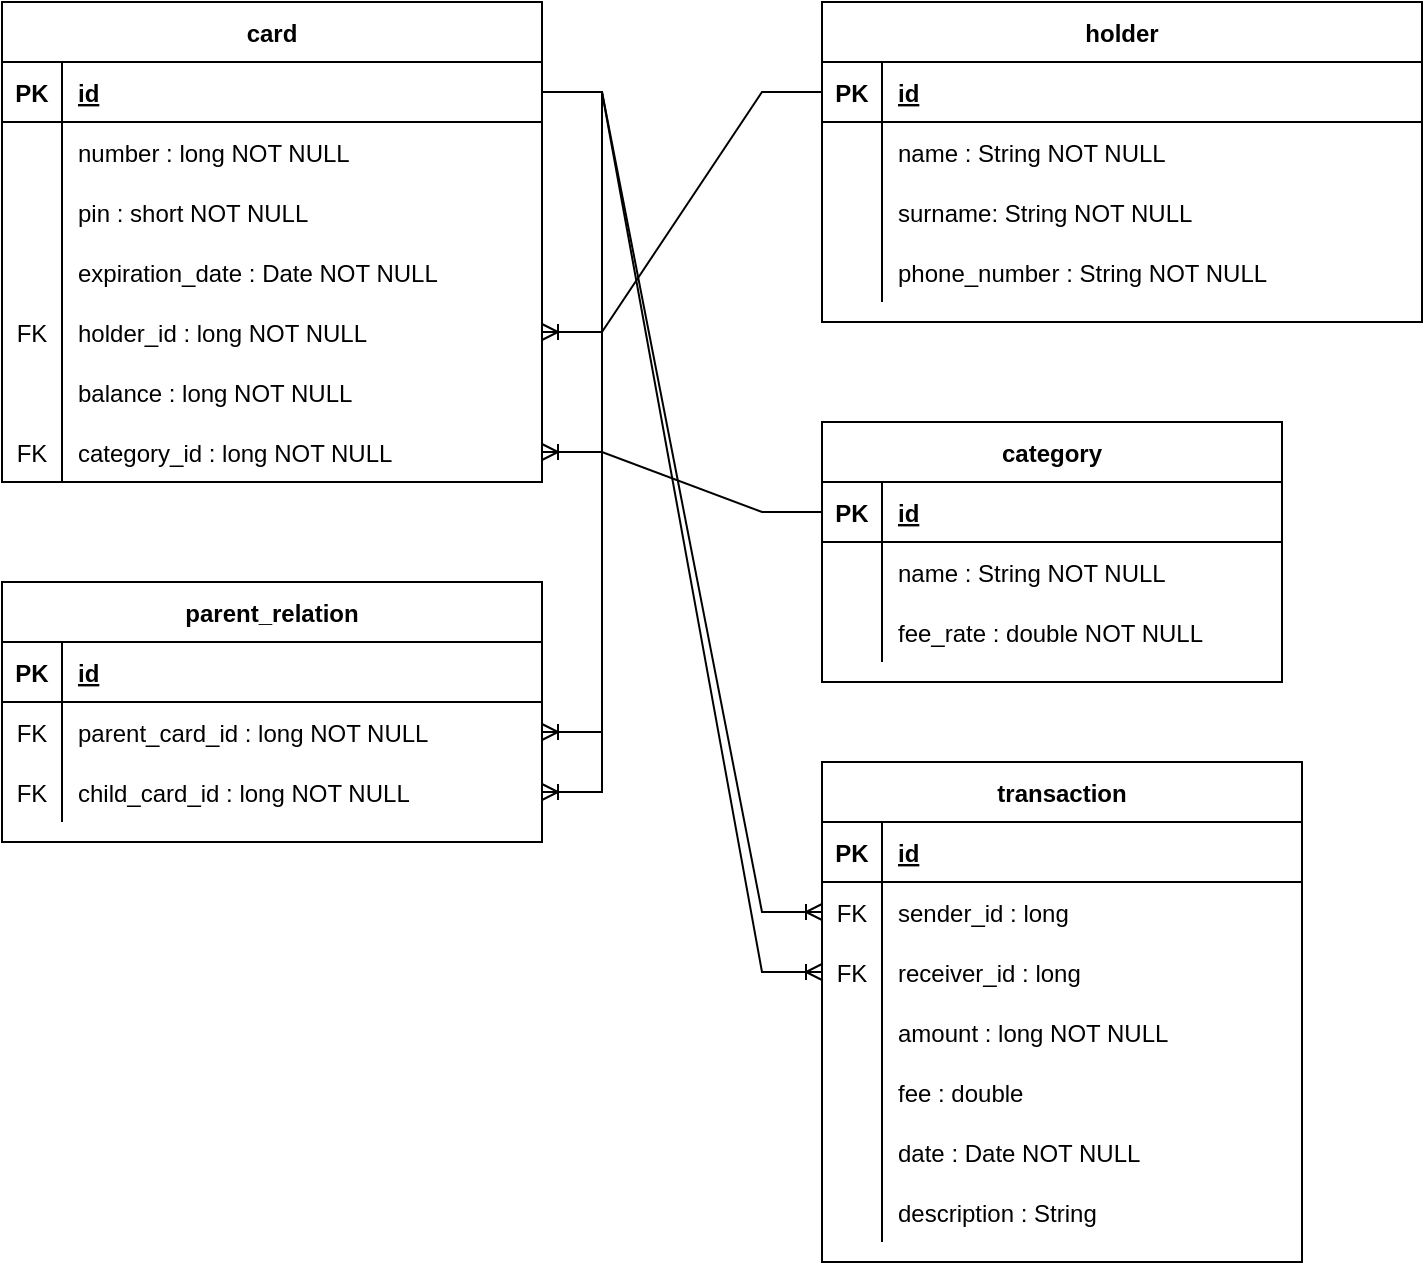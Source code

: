 <mxfile version="20.3.0" type="device"><diagram id="-ZAMliGRAeujW2LwhaFO" name="Page-1"><mxGraphModel dx="2071" dy="764" grid="1" gridSize="10" guides="1" tooltips="1" connect="1" arrows="1" fold="1" page="1" pageScale="1" pageWidth="850" pageHeight="1100" math="0" shadow="0"><root><mxCell id="0"/><mxCell id="1" parent="0"/><mxCell id="P342R3COTAx6_t8LPUrf-1" value="card" style="shape=table;startSize=30;container=1;collapsible=1;childLayout=tableLayout;fixedRows=1;rowLines=0;fontStyle=1;align=center;resizeLast=1;" parent="1" vertex="1"><mxGeometry x="-30" y="50" width="270" height="240" as="geometry"/></mxCell><mxCell id="P342R3COTAx6_t8LPUrf-2" value="" style="shape=tableRow;horizontal=0;startSize=0;swimlaneHead=0;swimlaneBody=0;fillColor=none;collapsible=0;dropTarget=0;points=[[0,0.5],[1,0.5]];portConstraint=eastwest;top=0;left=0;right=0;bottom=1;" parent="P342R3COTAx6_t8LPUrf-1" vertex="1"><mxGeometry y="30" width="270" height="30" as="geometry"/></mxCell><mxCell id="P342R3COTAx6_t8LPUrf-3" value="PK" style="shape=partialRectangle;connectable=0;fillColor=none;top=0;left=0;bottom=0;right=0;fontStyle=1;overflow=hidden;" parent="P342R3COTAx6_t8LPUrf-2" vertex="1"><mxGeometry width="30" height="30" as="geometry"><mxRectangle width="30" height="30" as="alternateBounds"/></mxGeometry></mxCell><mxCell id="P342R3COTAx6_t8LPUrf-4" value="id" style="shape=partialRectangle;connectable=0;fillColor=none;top=0;left=0;bottom=0;right=0;align=left;spacingLeft=6;fontStyle=5;overflow=hidden;" parent="P342R3COTAx6_t8LPUrf-2" vertex="1"><mxGeometry x="30" width="240" height="30" as="geometry"><mxRectangle width="240" height="30" as="alternateBounds"/></mxGeometry></mxCell><mxCell id="P342R3COTAx6_t8LPUrf-5" value="" style="shape=tableRow;horizontal=0;startSize=0;swimlaneHead=0;swimlaneBody=0;fillColor=none;collapsible=0;dropTarget=0;points=[[0,0.5],[1,0.5]];portConstraint=eastwest;top=0;left=0;right=0;bottom=0;" parent="P342R3COTAx6_t8LPUrf-1" vertex="1"><mxGeometry y="60" width="270" height="30" as="geometry"/></mxCell><mxCell id="P342R3COTAx6_t8LPUrf-6" value="" style="shape=partialRectangle;connectable=0;fillColor=none;top=0;left=0;bottom=0;right=0;editable=1;overflow=hidden;" parent="P342R3COTAx6_t8LPUrf-5" vertex="1"><mxGeometry width="30" height="30" as="geometry"><mxRectangle width="30" height="30" as="alternateBounds"/></mxGeometry></mxCell><mxCell id="P342R3COTAx6_t8LPUrf-7" value="number : long NOT NULL" style="shape=partialRectangle;connectable=0;fillColor=none;top=0;left=0;bottom=0;right=0;align=left;spacingLeft=6;overflow=hidden;" parent="P342R3COTAx6_t8LPUrf-5" vertex="1"><mxGeometry x="30" width="240" height="30" as="geometry"><mxRectangle width="240" height="30" as="alternateBounds"/></mxGeometry></mxCell><mxCell id="P342R3COTAx6_t8LPUrf-8" value="" style="shape=tableRow;horizontal=0;startSize=0;swimlaneHead=0;swimlaneBody=0;fillColor=none;collapsible=0;dropTarget=0;points=[[0,0.5],[1,0.5]];portConstraint=eastwest;top=0;left=0;right=0;bottom=0;" parent="P342R3COTAx6_t8LPUrf-1" vertex="1"><mxGeometry y="90" width="270" height="30" as="geometry"/></mxCell><mxCell id="P342R3COTAx6_t8LPUrf-9" value="" style="shape=partialRectangle;connectable=0;fillColor=none;top=0;left=0;bottom=0;right=0;editable=1;overflow=hidden;" parent="P342R3COTAx6_t8LPUrf-8" vertex="1"><mxGeometry width="30" height="30" as="geometry"><mxRectangle width="30" height="30" as="alternateBounds"/></mxGeometry></mxCell><mxCell id="P342R3COTAx6_t8LPUrf-10" value="pin : short NOT NULL" style="shape=partialRectangle;connectable=0;fillColor=none;top=0;left=0;bottom=0;right=0;align=left;spacingLeft=6;overflow=hidden;" parent="P342R3COTAx6_t8LPUrf-8" vertex="1"><mxGeometry x="30" width="240" height="30" as="geometry"><mxRectangle width="240" height="30" as="alternateBounds"/></mxGeometry></mxCell><mxCell id="P342R3COTAx6_t8LPUrf-11" value="" style="shape=tableRow;horizontal=0;startSize=0;swimlaneHead=0;swimlaneBody=0;fillColor=none;collapsible=0;dropTarget=0;points=[[0,0.5],[1,0.5]];portConstraint=eastwest;top=0;left=0;right=0;bottom=0;" parent="P342R3COTAx6_t8LPUrf-1" vertex="1"><mxGeometry y="120" width="270" height="30" as="geometry"/></mxCell><mxCell id="P342R3COTAx6_t8LPUrf-12" value="" style="shape=partialRectangle;connectable=0;fillColor=none;top=0;left=0;bottom=0;right=0;editable=1;overflow=hidden;" parent="P342R3COTAx6_t8LPUrf-11" vertex="1"><mxGeometry width="30" height="30" as="geometry"><mxRectangle width="30" height="30" as="alternateBounds"/></mxGeometry></mxCell><mxCell id="P342R3COTAx6_t8LPUrf-13" value="expiration_date : Date NOT NULL" style="shape=partialRectangle;connectable=0;fillColor=none;top=0;left=0;bottom=0;right=0;align=left;spacingLeft=6;overflow=hidden;" parent="P342R3COTAx6_t8LPUrf-11" vertex="1"><mxGeometry x="30" width="240" height="30" as="geometry"><mxRectangle width="240" height="30" as="alternateBounds"/></mxGeometry></mxCell><mxCell id="P342R3COTAx6_t8LPUrf-36" style="shape=tableRow;horizontal=0;startSize=0;swimlaneHead=0;swimlaneBody=0;fillColor=none;collapsible=0;dropTarget=0;points=[[0,0.5],[1,0.5]];portConstraint=eastwest;top=0;left=0;right=0;bottom=0;" parent="P342R3COTAx6_t8LPUrf-1" vertex="1"><mxGeometry y="150" width="270" height="30" as="geometry"/></mxCell><mxCell id="P342R3COTAx6_t8LPUrf-37" value="FK" style="shape=partialRectangle;connectable=0;fillColor=none;top=0;left=0;bottom=0;right=0;editable=1;overflow=hidden;" parent="P342R3COTAx6_t8LPUrf-36" vertex="1"><mxGeometry width="30" height="30" as="geometry"><mxRectangle width="30" height="30" as="alternateBounds"/></mxGeometry></mxCell><mxCell id="P342R3COTAx6_t8LPUrf-38" value="holder_id : long NOT NULL " style="shape=partialRectangle;connectable=0;fillColor=none;top=0;left=0;bottom=0;right=0;align=left;spacingLeft=6;overflow=hidden;" parent="P342R3COTAx6_t8LPUrf-36" vertex="1"><mxGeometry x="30" width="240" height="30" as="geometry"><mxRectangle width="240" height="30" as="alternateBounds"/></mxGeometry></mxCell><mxCell id="P342R3COTAx6_t8LPUrf-33" style="shape=tableRow;horizontal=0;startSize=0;swimlaneHead=0;swimlaneBody=0;fillColor=none;collapsible=0;dropTarget=0;points=[[0,0.5],[1,0.5]];portConstraint=eastwest;top=0;left=0;right=0;bottom=0;" parent="P342R3COTAx6_t8LPUrf-1" vertex="1"><mxGeometry y="180" width="270" height="30" as="geometry"/></mxCell><mxCell id="P342R3COTAx6_t8LPUrf-34" value="" style="shape=partialRectangle;connectable=0;fillColor=none;top=0;left=0;bottom=0;right=0;editable=1;overflow=hidden;" parent="P342R3COTAx6_t8LPUrf-33" vertex="1"><mxGeometry width="30" height="30" as="geometry"><mxRectangle width="30" height="30" as="alternateBounds"/></mxGeometry></mxCell><mxCell id="P342R3COTAx6_t8LPUrf-35" value="balance : long NOT NULL" style="shape=partialRectangle;connectable=0;fillColor=none;top=0;left=0;bottom=0;right=0;align=left;spacingLeft=6;overflow=hidden;" parent="P342R3COTAx6_t8LPUrf-33" vertex="1"><mxGeometry x="30" width="240" height="30" as="geometry"><mxRectangle width="240" height="30" as="alternateBounds"/></mxGeometry></mxCell><mxCell id="P342R3COTAx6_t8LPUrf-30" style="shape=tableRow;horizontal=0;startSize=0;swimlaneHead=0;swimlaneBody=0;fillColor=none;collapsible=0;dropTarget=0;points=[[0,0.5],[1,0.5]];portConstraint=eastwest;top=0;left=0;right=0;bottom=0;" parent="P342R3COTAx6_t8LPUrf-1" vertex="1"><mxGeometry y="210" width="270" height="30" as="geometry"/></mxCell><mxCell id="P342R3COTAx6_t8LPUrf-31" value="FK" style="shape=partialRectangle;connectable=0;fillColor=none;top=0;left=0;bottom=0;right=0;editable=1;overflow=hidden;" parent="P342R3COTAx6_t8LPUrf-30" vertex="1"><mxGeometry width="30" height="30" as="geometry"><mxRectangle width="30" height="30" as="alternateBounds"/></mxGeometry></mxCell><mxCell id="P342R3COTAx6_t8LPUrf-32" value="category_id : long NOT NULL" style="shape=partialRectangle;connectable=0;fillColor=none;top=0;left=0;bottom=0;right=0;align=left;spacingLeft=6;overflow=hidden;" parent="P342R3COTAx6_t8LPUrf-30" vertex="1"><mxGeometry x="30" width="240" height="30" as="geometry"><mxRectangle width="240" height="30" as="alternateBounds"/></mxGeometry></mxCell><mxCell id="P342R3COTAx6_t8LPUrf-14" value="holder" style="shape=table;startSize=30;container=1;collapsible=1;childLayout=tableLayout;fixedRows=1;rowLines=0;fontStyle=1;align=center;resizeLast=1;" parent="1" vertex="1"><mxGeometry x="380" y="50" width="300" height="160" as="geometry"/></mxCell><mxCell id="P342R3COTAx6_t8LPUrf-15" value="" style="shape=tableRow;horizontal=0;startSize=0;swimlaneHead=0;swimlaneBody=0;fillColor=none;collapsible=0;dropTarget=0;points=[[0,0.5],[1,0.5]];portConstraint=eastwest;top=0;left=0;right=0;bottom=1;" parent="P342R3COTAx6_t8LPUrf-14" vertex="1"><mxGeometry y="30" width="300" height="30" as="geometry"/></mxCell><mxCell id="P342R3COTAx6_t8LPUrf-16" value="PK" style="shape=partialRectangle;connectable=0;fillColor=none;top=0;left=0;bottom=0;right=0;fontStyle=1;overflow=hidden;" parent="P342R3COTAx6_t8LPUrf-15" vertex="1"><mxGeometry width="30" height="30" as="geometry"><mxRectangle width="30" height="30" as="alternateBounds"/></mxGeometry></mxCell><mxCell id="P342R3COTAx6_t8LPUrf-17" value="id" style="shape=partialRectangle;connectable=0;fillColor=none;top=0;left=0;bottom=0;right=0;align=left;spacingLeft=6;fontStyle=5;overflow=hidden;" parent="P342R3COTAx6_t8LPUrf-15" vertex="1"><mxGeometry x="30" width="270" height="30" as="geometry"><mxRectangle width="270" height="30" as="alternateBounds"/></mxGeometry></mxCell><mxCell id="P342R3COTAx6_t8LPUrf-18" value="" style="shape=tableRow;horizontal=0;startSize=0;swimlaneHead=0;swimlaneBody=0;fillColor=none;collapsible=0;dropTarget=0;points=[[0,0.5],[1,0.5]];portConstraint=eastwest;top=0;left=0;right=0;bottom=0;" parent="P342R3COTAx6_t8LPUrf-14" vertex="1"><mxGeometry y="60" width="300" height="30" as="geometry"/></mxCell><mxCell id="P342R3COTAx6_t8LPUrf-19" value="" style="shape=partialRectangle;connectable=0;fillColor=none;top=0;left=0;bottom=0;right=0;editable=1;overflow=hidden;" parent="P342R3COTAx6_t8LPUrf-18" vertex="1"><mxGeometry width="30" height="30" as="geometry"><mxRectangle width="30" height="30" as="alternateBounds"/></mxGeometry></mxCell><mxCell id="P342R3COTAx6_t8LPUrf-20" value="name : String NOT NULL" style="shape=partialRectangle;connectable=0;fillColor=none;top=0;left=0;bottom=0;right=0;align=left;spacingLeft=6;overflow=hidden;" parent="P342R3COTAx6_t8LPUrf-18" vertex="1"><mxGeometry x="30" width="270" height="30" as="geometry"><mxRectangle width="270" height="30" as="alternateBounds"/></mxGeometry></mxCell><mxCell id="P342R3COTAx6_t8LPUrf-21" value="" style="shape=tableRow;horizontal=0;startSize=0;swimlaneHead=0;swimlaneBody=0;fillColor=none;collapsible=0;dropTarget=0;points=[[0,0.5],[1,0.5]];portConstraint=eastwest;top=0;left=0;right=0;bottom=0;" parent="P342R3COTAx6_t8LPUrf-14" vertex="1"><mxGeometry y="90" width="300" height="30" as="geometry"/></mxCell><mxCell id="P342R3COTAx6_t8LPUrf-22" value="" style="shape=partialRectangle;connectable=0;fillColor=none;top=0;left=0;bottom=0;right=0;editable=1;overflow=hidden;" parent="P342R3COTAx6_t8LPUrf-21" vertex="1"><mxGeometry width="30" height="30" as="geometry"><mxRectangle width="30" height="30" as="alternateBounds"/></mxGeometry></mxCell><mxCell id="P342R3COTAx6_t8LPUrf-23" value="surname: String NOT NULL" style="shape=partialRectangle;connectable=0;fillColor=none;top=0;left=0;bottom=0;right=0;align=left;spacingLeft=6;overflow=hidden;" parent="P342R3COTAx6_t8LPUrf-21" vertex="1"><mxGeometry x="30" width="270" height="30" as="geometry"><mxRectangle width="270" height="30" as="alternateBounds"/></mxGeometry></mxCell><mxCell id="P342R3COTAx6_t8LPUrf-54" style="shape=tableRow;horizontal=0;startSize=0;swimlaneHead=0;swimlaneBody=0;fillColor=none;collapsible=0;dropTarget=0;points=[[0,0.5],[1,0.5]];portConstraint=eastwest;top=0;left=0;right=0;bottom=0;" parent="P342R3COTAx6_t8LPUrf-14" vertex="1"><mxGeometry y="120" width="300" height="30" as="geometry"/></mxCell><mxCell id="P342R3COTAx6_t8LPUrf-55" style="shape=partialRectangle;connectable=0;fillColor=none;top=0;left=0;bottom=0;right=0;editable=1;overflow=hidden;" parent="P342R3COTAx6_t8LPUrf-54" vertex="1"><mxGeometry width="30" height="30" as="geometry"><mxRectangle width="30" height="30" as="alternateBounds"/></mxGeometry></mxCell><mxCell id="P342R3COTAx6_t8LPUrf-56" value="phone_number : String NOT NULL" style="shape=partialRectangle;connectable=0;fillColor=none;top=0;left=0;bottom=0;right=0;align=left;spacingLeft=6;overflow=hidden;" parent="P342R3COTAx6_t8LPUrf-54" vertex="1"><mxGeometry x="30" width="270" height="30" as="geometry"><mxRectangle width="270" height="30" as="alternateBounds"/></mxGeometry></mxCell><mxCell id="P342R3COTAx6_t8LPUrf-40" value="category" style="shape=table;startSize=30;container=1;collapsible=1;childLayout=tableLayout;fixedRows=1;rowLines=0;fontStyle=1;align=center;resizeLast=1;" parent="1" vertex="1"><mxGeometry x="380" y="260" width="230" height="130" as="geometry"/></mxCell><mxCell id="P342R3COTAx6_t8LPUrf-41" value="" style="shape=tableRow;horizontal=0;startSize=0;swimlaneHead=0;swimlaneBody=0;fillColor=none;collapsible=0;dropTarget=0;points=[[0,0.5],[1,0.5]];portConstraint=eastwest;top=0;left=0;right=0;bottom=1;" parent="P342R3COTAx6_t8LPUrf-40" vertex="1"><mxGeometry y="30" width="230" height="30" as="geometry"/></mxCell><mxCell id="P342R3COTAx6_t8LPUrf-42" value="PK" style="shape=partialRectangle;connectable=0;fillColor=none;top=0;left=0;bottom=0;right=0;fontStyle=1;overflow=hidden;" parent="P342R3COTAx6_t8LPUrf-41" vertex="1"><mxGeometry width="30" height="30" as="geometry"><mxRectangle width="30" height="30" as="alternateBounds"/></mxGeometry></mxCell><mxCell id="P342R3COTAx6_t8LPUrf-43" value="id" style="shape=partialRectangle;connectable=0;fillColor=none;top=0;left=0;bottom=0;right=0;align=left;spacingLeft=6;fontStyle=5;overflow=hidden;" parent="P342R3COTAx6_t8LPUrf-41" vertex="1"><mxGeometry x="30" width="200" height="30" as="geometry"><mxRectangle width="200" height="30" as="alternateBounds"/></mxGeometry></mxCell><mxCell id="P342R3COTAx6_t8LPUrf-44" value="" style="shape=tableRow;horizontal=0;startSize=0;swimlaneHead=0;swimlaneBody=0;fillColor=none;collapsible=0;dropTarget=0;points=[[0,0.5],[1,0.5]];portConstraint=eastwest;top=0;left=0;right=0;bottom=0;" parent="P342R3COTAx6_t8LPUrf-40" vertex="1"><mxGeometry y="60" width="230" height="30" as="geometry"/></mxCell><mxCell id="P342R3COTAx6_t8LPUrf-45" value="" style="shape=partialRectangle;connectable=0;fillColor=none;top=0;left=0;bottom=0;right=0;editable=1;overflow=hidden;" parent="P342R3COTAx6_t8LPUrf-44" vertex="1"><mxGeometry width="30" height="30" as="geometry"><mxRectangle width="30" height="30" as="alternateBounds"/></mxGeometry></mxCell><mxCell id="P342R3COTAx6_t8LPUrf-46" value="name : String NOT NULL" style="shape=partialRectangle;connectable=0;fillColor=none;top=0;left=0;bottom=0;right=0;align=left;spacingLeft=6;overflow=hidden;" parent="P342R3COTAx6_t8LPUrf-44" vertex="1"><mxGeometry x="30" width="200" height="30" as="geometry"><mxRectangle width="200" height="30" as="alternateBounds"/></mxGeometry></mxCell><mxCell id="P342R3COTAx6_t8LPUrf-47" value="" style="shape=tableRow;horizontal=0;startSize=0;swimlaneHead=0;swimlaneBody=0;fillColor=none;collapsible=0;dropTarget=0;points=[[0,0.5],[1,0.5]];portConstraint=eastwest;top=0;left=0;right=0;bottom=0;" parent="P342R3COTAx6_t8LPUrf-40" vertex="1"><mxGeometry y="90" width="230" height="30" as="geometry"/></mxCell><mxCell id="P342R3COTAx6_t8LPUrf-48" value="" style="shape=partialRectangle;connectable=0;fillColor=none;top=0;left=0;bottom=0;right=0;editable=1;overflow=hidden;" parent="P342R3COTAx6_t8LPUrf-47" vertex="1"><mxGeometry width="30" height="30" as="geometry"><mxRectangle width="30" height="30" as="alternateBounds"/></mxGeometry></mxCell><mxCell id="P342R3COTAx6_t8LPUrf-49" value="fee_rate : double NOT NULL" style="shape=partialRectangle;connectable=0;fillColor=none;top=0;left=0;bottom=0;right=0;align=left;spacingLeft=6;overflow=hidden;" parent="P342R3COTAx6_t8LPUrf-47" vertex="1"><mxGeometry x="30" width="200" height="30" as="geometry"><mxRectangle width="200" height="30" as="alternateBounds"/></mxGeometry></mxCell><mxCell id="P342R3COTAx6_t8LPUrf-57" value="parent_relation" style="shape=table;startSize=30;container=1;collapsible=1;childLayout=tableLayout;fixedRows=1;rowLines=0;fontStyle=1;align=center;resizeLast=1;" parent="1" vertex="1"><mxGeometry x="-30" y="340" width="270" height="130" as="geometry"/></mxCell><mxCell id="P342R3COTAx6_t8LPUrf-58" value="" style="shape=tableRow;horizontal=0;startSize=0;swimlaneHead=0;swimlaneBody=0;fillColor=none;collapsible=0;dropTarget=0;points=[[0,0.5],[1,0.5]];portConstraint=eastwest;top=0;left=0;right=0;bottom=1;" parent="P342R3COTAx6_t8LPUrf-57" vertex="1"><mxGeometry y="30" width="270" height="30" as="geometry"/></mxCell><mxCell id="P342R3COTAx6_t8LPUrf-59" value="PK" style="shape=partialRectangle;connectable=0;fillColor=none;top=0;left=0;bottom=0;right=0;fontStyle=1;overflow=hidden;" parent="P342R3COTAx6_t8LPUrf-58" vertex="1"><mxGeometry width="30" height="30" as="geometry"><mxRectangle width="30" height="30" as="alternateBounds"/></mxGeometry></mxCell><mxCell id="P342R3COTAx6_t8LPUrf-60" value="id" style="shape=partialRectangle;connectable=0;fillColor=none;top=0;left=0;bottom=0;right=0;align=left;spacingLeft=6;fontStyle=5;overflow=hidden;" parent="P342R3COTAx6_t8LPUrf-58" vertex="1"><mxGeometry x="30" width="240" height="30" as="geometry"><mxRectangle width="240" height="30" as="alternateBounds"/></mxGeometry></mxCell><mxCell id="P342R3COTAx6_t8LPUrf-61" value="" style="shape=tableRow;horizontal=0;startSize=0;swimlaneHead=0;swimlaneBody=0;fillColor=none;collapsible=0;dropTarget=0;points=[[0,0.5],[1,0.5]];portConstraint=eastwest;top=0;left=0;right=0;bottom=0;" parent="P342R3COTAx6_t8LPUrf-57" vertex="1"><mxGeometry y="60" width="270" height="30" as="geometry"/></mxCell><mxCell id="P342R3COTAx6_t8LPUrf-62" value="FK" style="shape=partialRectangle;connectable=0;fillColor=none;top=0;left=0;bottom=0;right=0;editable=1;overflow=hidden;" parent="P342R3COTAx6_t8LPUrf-61" vertex="1"><mxGeometry width="30" height="30" as="geometry"><mxRectangle width="30" height="30" as="alternateBounds"/></mxGeometry></mxCell><mxCell id="P342R3COTAx6_t8LPUrf-63" value="parent_card_id : long NOT NULL" style="shape=partialRectangle;connectable=0;fillColor=none;top=0;left=0;bottom=0;right=0;align=left;spacingLeft=6;overflow=hidden;" parent="P342R3COTAx6_t8LPUrf-61" vertex="1"><mxGeometry x="30" width="240" height="30" as="geometry"><mxRectangle width="240" height="30" as="alternateBounds"/></mxGeometry></mxCell><mxCell id="P342R3COTAx6_t8LPUrf-64" value="" style="shape=tableRow;horizontal=0;startSize=0;swimlaneHead=0;swimlaneBody=0;fillColor=none;collapsible=0;dropTarget=0;points=[[0,0.5],[1,0.5]];portConstraint=eastwest;top=0;left=0;right=0;bottom=0;" parent="P342R3COTAx6_t8LPUrf-57" vertex="1"><mxGeometry y="90" width="270" height="30" as="geometry"/></mxCell><mxCell id="P342R3COTAx6_t8LPUrf-65" value="FK" style="shape=partialRectangle;connectable=0;fillColor=none;top=0;left=0;bottom=0;right=0;editable=1;overflow=hidden;" parent="P342R3COTAx6_t8LPUrf-64" vertex="1"><mxGeometry width="30" height="30" as="geometry"><mxRectangle width="30" height="30" as="alternateBounds"/></mxGeometry></mxCell><mxCell id="P342R3COTAx6_t8LPUrf-66" value="child_card_id : long NOT NULL" style="shape=partialRectangle;connectable=0;fillColor=none;top=0;left=0;bottom=0;right=0;align=left;spacingLeft=6;overflow=hidden;" parent="P342R3COTAx6_t8LPUrf-64" vertex="1"><mxGeometry x="30" width="240" height="30" as="geometry"><mxRectangle width="240" height="30" as="alternateBounds"/></mxGeometry></mxCell><mxCell id="P342R3COTAx6_t8LPUrf-75" value="transaction" style="shape=table;startSize=30;container=1;collapsible=1;childLayout=tableLayout;fixedRows=1;rowLines=0;fontStyle=1;align=center;resizeLast=1;" parent="1" vertex="1"><mxGeometry x="380" y="430" width="240" height="250" as="geometry"/></mxCell><mxCell id="P342R3COTAx6_t8LPUrf-76" value="" style="shape=tableRow;horizontal=0;startSize=0;swimlaneHead=0;swimlaneBody=0;fillColor=none;collapsible=0;dropTarget=0;points=[[0,0.5],[1,0.5]];portConstraint=eastwest;top=0;left=0;right=0;bottom=1;" parent="P342R3COTAx6_t8LPUrf-75" vertex="1"><mxGeometry y="30" width="240" height="30" as="geometry"/></mxCell><mxCell id="P342R3COTAx6_t8LPUrf-77" value="PK" style="shape=partialRectangle;connectable=0;fillColor=none;top=0;left=0;bottom=0;right=0;fontStyle=1;overflow=hidden;" parent="P342R3COTAx6_t8LPUrf-76" vertex="1"><mxGeometry width="30" height="30" as="geometry"><mxRectangle width="30" height="30" as="alternateBounds"/></mxGeometry></mxCell><mxCell id="P342R3COTAx6_t8LPUrf-78" value="id" style="shape=partialRectangle;connectable=0;fillColor=none;top=0;left=0;bottom=0;right=0;align=left;spacingLeft=6;fontStyle=5;overflow=hidden;" parent="P342R3COTAx6_t8LPUrf-76" vertex="1"><mxGeometry x="30" width="210" height="30" as="geometry"><mxRectangle width="210" height="30" as="alternateBounds"/></mxGeometry></mxCell><mxCell id="P342R3COTAx6_t8LPUrf-79" value="" style="shape=tableRow;horizontal=0;startSize=0;swimlaneHead=0;swimlaneBody=0;fillColor=none;collapsible=0;dropTarget=0;points=[[0,0.5],[1,0.5]];portConstraint=eastwest;top=0;left=0;right=0;bottom=0;" parent="P342R3COTAx6_t8LPUrf-75" vertex="1"><mxGeometry y="60" width="240" height="30" as="geometry"/></mxCell><mxCell id="P342R3COTAx6_t8LPUrf-80" value="FK" style="shape=partialRectangle;connectable=0;fillColor=none;top=0;left=0;bottom=0;right=0;editable=1;overflow=hidden;" parent="P342R3COTAx6_t8LPUrf-79" vertex="1"><mxGeometry width="30" height="30" as="geometry"><mxRectangle width="30" height="30" as="alternateBounds"/></mxGeometry></mxCell><mxCell id="P342R3COTAx6_t8LPUrf-81" value="sender_id : long" style="shape=partialRectangle;connectable=0;fillColor=none;top=0;left=0;bottom=0;right=0;align=left;spacingLeft=6;overflow=hidden;" parent="P342R3COTAx6_t8LPUrf-79" vertex="1"><mxGeometry x="30" width="210" height="30" as="geometry"><mxRectangle width="210" height="30" as="alternateBounds"/></mxGeometry></mxCell><mxCell id="P342R3COTAx6_t8LPUrf-82" value="" style="shape=tableRow;horizontal=0;startSize=0;swimlaneHead=0;swimlaneBody=0;fillColor=none;collapsible=0;dropTarget=0;points=[[0,0.5],[1,0.5]];portConstraint=eastwest;top=0;left=0;right=0;bottom=0;" parent="P342R3COTAx6_t8LPUrf-75" vertex="1"><mxGeometry y="90" width="240" height="30" as="geometry"/></mxCell><mxCell id="P342R3COTAx6_t8LPUrf-83" value="FK" style="shape=partialRectangle;connectable=0;fillColor=none;top=0;left=0;bottom=0;right=0;editable=1;overflow=hidden;" parent="P342R3COTAx6_t8LPUrf-82" vertex="1"><mxGeometry width="30" height="30" as="geometry"><mxRectangle width="30" height="30" as="alternateBounds"/></mxGeometry></mxCell><mxCell id="P342R3COTAx6_t8LPUrf-84" value="receiver_id : long" style="shape=partialRectangle;connectable=0;fillColor=none;top=0;left=0;bottom=0;right=0;align=left;spacingLeft=6;overflow=hidden;" parent="P342R3COTAx6_t8LPUrf-82" vertex="1"><mxGeometry x="30" width="210" height="30" as="geometry"><mxRectangle width="210" height="30" as="alternateBounds"/></mxGeometry></mxCell><mxCell id="P342R3COTAx6_t8LPUrf-85" value="" style="shape=tableRow;horizontal=0;startSize=0;swimlaneHead=0;swimlaneBody=0;fillColor=none;collapsible=0;dropTarget=0;points=[[0,0.5],[1,0.5]];portConstraint=eastwest;top=0;left=0;right=0;bottom=0;" parent="P342R3COTAx6_t8LPUrf-75" vertex="1"><mxGeometry y="120" width="240" height="30" as="geometry"/></mxCell><mxCell id="P342R3COTAx6_t8LPUrf-86" value="" style="shape=partialRectangle;connectable=0;fillColor=none;top=0;left=0;bottom=0;right=0;editable=1;overflow=hidden;" parent="P342R3COTAx6_t8LPUrf-85" vertex="1"><mxGeometry width="30" height="30" as="geometry"><mxRectangle width="30" height="30" as="alternateBounds"/></mxGeometry></mxCell><mxCell id="P342R3COTAx6_t8LPUrf-87" value="amount : long NOT NULL" style="shape=partialRectangle;connectable=0;fillColor=none;top=0;left=0;bottom=0;right=0;align=left;spacingLeft=6;overflow=hidden;" parent="P342R3COTAx6_t8LPUrf-85" vertex="1"><mxGeometry x="30" width="210" height="30" as="geometry"><mxRectangle width="210" height="30" as="alternateBounds"/></mxGeometry></mxCell><mxCell id="P342R3COTAx6_t8LPUrf-88" style="shape=tableRow;horizontal=0;startSize=0;swimlaneHead=0;swimlaneBody=0;fillColor=none;collapsible=0;dropTarget=0;points=[[0,0.5],[1,0.5]];portConstraint=eastwest;top=0;left=0;right=0;bottom=0;" parent="P342R3COTAx6_t8LPUrf-75" vertex="1"><mxGeometry y="150" width="240" height="30" as="geometry"/></mxCell><mxCell id="P342R3COTAx6_t8LPUrf-89" style="shape=partialRectangle;connectable=0;fillColor=none;top=0;left=0;bottom=0;right=0;editable=1;overflow=hidden;" parent="P342R3COTAx6_t8LPUrf-88" vertex="1"><mxGeometry width="30" height="30" as="geometry"><mxRectangle width="30" height="30" as="alternateBounds"/></mxGeometry></mxCell><mxCell id="P342R3COTAx6_t8LPUrf-90" value="fee : double" style="shape=partialRectangle;connectable=0;fillColor=none;top=0;left=0;bottom=0;right=0;align=left;spacingLeft=6;overflow=hidden;" parent="P342R3COTAx6_t8LPUrf-88" vertex="1"><mxGeometry x="30" width="210" height="30" as="geometry"><mxRectangle width="210" height="30" as="alternateBounds"/></mxGeometry></mxCell><mxCell id="P342R3COTAx6_t8LPUrf-94" style="shape=tableRow;horizontal=0;startSize=0;swimlaneHead=0;swimlaneBody=0;fillColor=none;collapsible=0;dropTarget=0;points=[[0,0.5],[1,0.5]];portConstraint=eastwest;top=0;left=0;right=0;bottom=0;" parent="P342R3COTAx6_t8LPUrf-75" vertex="1"><mxGeometry y="180" width="240" height="30" as="geometry"/></mxCell><mxCell id="P342R3COTAx6_t8LPUrf-95" style="shape=partialRectangle;connectable=0;fillColor=none;top=0;left=0;bottom=0;right=0;editable=1;overflow=hidden;" parent="P342R3COTAx6_t8LPUrf-94" vertex="1"><mxGeometry width="30" height="30" as="geometry"><mxRectangle width="30" height="30" as="alternateBounds"/></mxGeometry></mxCell><mxCell id="P342R3COTAx6_t8LPUrf-96" value="date : Date NOT NULL" style="shape=partialRectangle;connectable=0;fillColor=none;top=0;left=0;bottom=0;right=0;align=left;spacingLeft=6;overflow=hidden;" parent="P342R3COTAx6_t8LPUrf-94" vertex="1"><mxGeometry x="30" width="210" height="30" as="geometry"><mxRectangle width="210" height="30" as="alternateBounds"/></mxGeometry></mxCell><mxCell id="dPxmqrNmYEKj3T9M9xcB-1" style="shape=tableRow;horizontal=0;startSize=0;swimlaneHead=0;swimlaneBody=0;fillColor=none;collapsible=0;dropTarget=0;points=[[0,0.5],[1,0.5]];portConstraint=eastwest;top=0;left=0;right=0;bottom=0;" parent="P342R3COTAx6_t8LPUrf-75" vertex="1"><mxGeometry y="210" width="240" height="30" as="geometry"/></mxCell><mxCell id="dPxmqrNmYEKj3T9M9xcB-2" style="shape=partialRectangle;connectable=0;fillColor=none;top=0;left=0;bottom=0;right=0;editable=1;overflow=hidden;" parent="dPxmqrNmYEKj3T9M9xcB-1" vertex="1"><mxGeometry width="30" height="30" as="geometry"><mxRectangle width="30" height="30" as="alternateBounds"/></mxGeometry></mxCell><mxCell id="dPxmqrNmYEKj3T9M9xcB-3" value="description : String" style="shape=partialRectangle;connectable=0;fillColor=none;top=0;left=0;bottom=0;right=0;align=left;spacingLeft=6;overflow=hidden;" parent="dPxmqrNmYEKj3T9M9xcB-1" vertex="1"><mxGeometry x="30" width="210" height="30" as="geometry"><mxRectangle width="210" height="30" as="alternateBounds"/></mxGeometry></mxCell><mxCell id="P342R3COTAx6_t8LPUrf-97" value="" style="edgeStyle=entityRelationEdgeStyle;fontSize=12;html=1;endArrow=ERoneToMany;rounded=0;" parent="1" source="P342R3COTAx6_t8LPUrf-15" target="P342R3COTAx6_t8LPUrf-36" edge="1"><mxGeometry width="100" height="100" relative="1" as="geometry"><mxPoint x="320" y="360" as="sourcePoint"/><mxPoint x="320" y="120" as="targetPoint"/></mxGeometry></mxCell><mxCell id="P342R3COTAx6_t8LPUrf-99" value="" style="edgeStyle=entityRelationEdgeStyle;fontSize=12;html=1;endArrow=ERoneToMany;rounded=0;" parent="1" source="P342R3COTAx6_t8LPUrf-41" target="P342R3COTAx6_t8LPUrf-30" edge="1"><mxGeometry width="100" height="100" relative="1" as="geometry"><mxPoint x="390" y="105" as="sourcePoint"/><mxPoint x="250.0" y="225" as="targetPoint"/></mxGeometry></mxCell><mxCell id="P342R3COTAx6_t8LPUrf-100" value="" style="edgeStyle=entityRelationEdgeStyle;fontSize=12;html=1;endArrow=ERoneToMany;rounded=0;" parent="1" source="P342R3COTAx6_t8LPUrf-2" target="P342R3COTAx6_t8LPUrf-61" edge="1"><mxGeometry width="100" height="100" relative="1" as="geometry"><mxPoint x="400" y="115" as="sourcePoint"/><mxPoint x="290" y="80" as="targetPoint"/></mxGeometry></mxCell><mxCell id="P342R3COTAx6_t8LPUrf-101" value="" style="edgeStyle=entityRelationEdgeStyle;fontSize=12;html=1;endArrow=ERoneToMany;rounded=0;" parent="1" source="P342R3COTAx6_t8LPUrf-2" target="P342R3COTAx6_t8LPUrf-64" edge="1"><mxGeometry width="100" height="100" relative="1" as="geometry"><mxPoint x="250" y="120" as="sourcePoint"/><mxPoint x="270.0" y="245" as="targetPoint"/></mxGeometry></mxCell><mxCell id="P342R3COTAx6_t8LPUrf-102" value="" style="edgeStyle=entityRelationEdgeStyle;fontSize=12;html=1;endArrow=ERoneToMany;rounded=0;" parent="1" source="P342R3COTAx6_t8LPUrf-2" target="P342R3COTAx6_t8LPUrf-79" edge="1"><mxGeometry width="100" height="100" relative="1" as="geometry"><mxPoint x="420" y="135" as="sourcePoint"/><mxPoint x="280.0" y="255" as="targetPoint"/></mxGeometry></mxCell><mxCell id="P342R3COTAx6_t8LPUrf-103" value="" style="edgeStyle=entityRelationEdgeStyle;fontSize=12;html=1;endArrow=ERoneToMany;rounded=0;" parent="1" source="P342R3COTAx6_t8LPUrf-2" target="P342R3COTAx6_t8LPUrf-82" edge="1"><mxGeometry width="100" height="100" relative="1" as="geometry"><mxPoint x="430" y="145" as="sourcePoint"/><mxPoint x="290.0" y="265" as="targetPoint"/></mxGeometry></mxCell></root></mxGraphModel></diagram></mxfile>